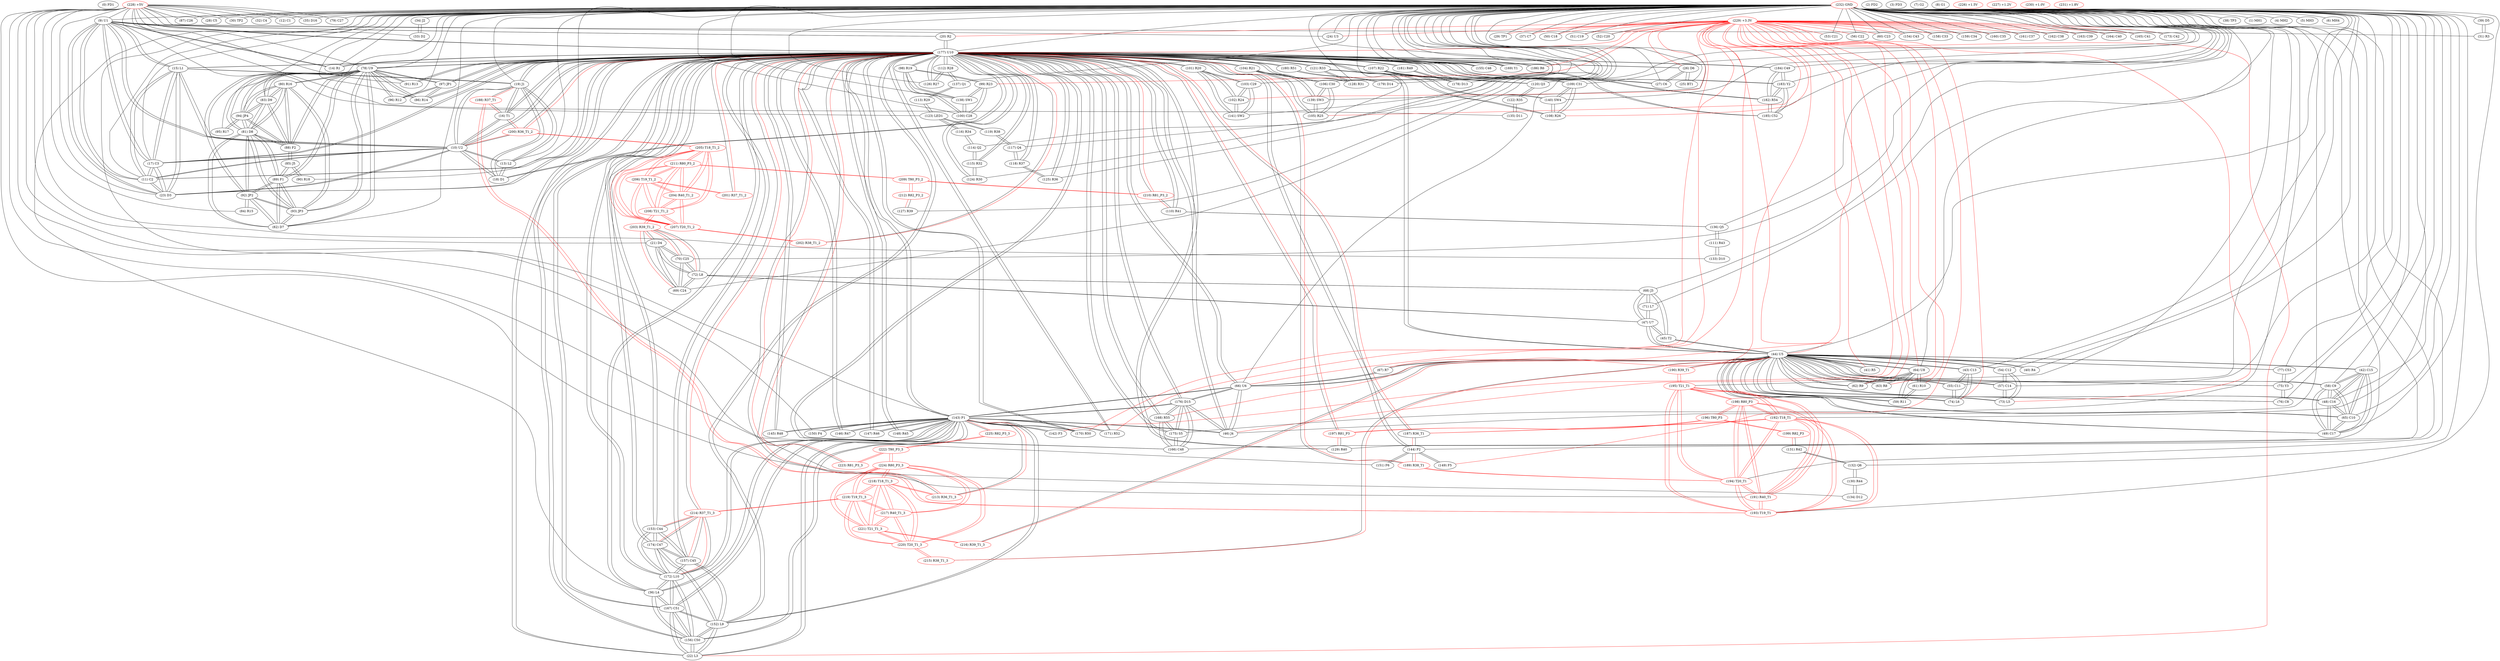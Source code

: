 graph {
	0 [label="(0) FD1"]
	1 [label="(1) MH1"]
	2 [label="(2) FD2"]
	3 [label="(3) FD3"]
	4 [label="(4) MH2"]
	5 [label="(5) MH3"]
	6 [label="(6) MH4"]
	7 [label="(7) G2"]
	8 [label="(8) G1"]
	9 [label="(9) U1"]
	20 [label="(20) R2"]
	177 [label="(177) U10"]
	14 [label="(14) R1"]
	15 [label="(15) L1"]
	23 [label="(23) D3"]
	10 [label="(10) U2"]
	11 [label="(11) C2"]
	17 [label="(17) C3"]
	10 [label="(10) U2"]
	177 [label="(177) U10"]
	16 [label="(16) T1"]
	200 [label="(200) R36_T1_2"]
	15 [label="(15) L1"]
	9 [label="(9) U1"]
	23 [label="(23) D3"]
	11 [label="(11) C2"]
	17 [label="(17) C3"]
	18 [label="(18) D1"]
	19 [label="(19) J1"]
	13 [label="(13) L2"]
	11 [label="(11) C2"]
	15 [label="(15) L1"]
	9 [label="(9) U1"]
	23 [label="(23) D3"]
	177 [label="(177) U10"]
	10 [label="(10) U2"]
	17 [label="(17) C3"]
	12 [label="(12) C1"]
	13 [label="(13) L2"]
	18 [label="(18) D1"]
	19 [label="(19) J1"]
	10 [label="(10) U2"]
	14 [label="(14) R1"]
	9 [label="(9) U1"]
	177 [label="(177) U10"]
	15 [label="(15) L1"]
	9 [label="(9) U1"]
	23 [label="(23) D3"]
	177 [label="(177) U10"]
	10 [label="(10) U2"]
	11 [label="(11) C2"]
	17 [label="(17) C3"]
	19 [label="(19) J1"]
	16 [label="(16) T1"]
	177 [label="(177) U10"]
	10 [label="(10) U2"]
	200 [label="(200) R36_T1_2"]
	19 [label="(19) J1"]
	188 [label="(188) R37_T1"]
	17 [label="(17) C3"]
	15 [label="(15) L1"]
	9 [label="(9) U1"]
	23 [label="(23) D3"]
	177 [label="(177) U10"]
	10 [label="(10) U2"]
	11 [label="(11) C2"]
	18 [label="(18) D1"]
	19 [label="(19) J1"]
	177 [label="(177) U10"]
	10 [label="(10) U2"]
	13 [label="(13) L2"]
	19 [label="(19) J1"]
	18 [label="(18) D1"]
	177 [label="(177) U10"]
	16 [label="(16) T1"]
	188 [label="(188) R37_T1"]
	10 [label="(10) U2"]
	13 [label="(13) L2"]
	15 [label="(15) L1"]
	20 [label="(20) R2"]
	9 [label="(9) U1"]
	177 [label="(177) U10"]
	21 [label="(21) D4"]
	70 [label="(70) C25"]
	69 [label="(69) C24"]
	72 [label="(72) L8"]
	203 [label="(203) R39_T1_2"]
	22 [label="(22) L3"]
	156 [label="(156) C50"]
	152 [label="(152) L9"]
	177 [label="(177) U10"]
	167 [label="(167) C51"]
	143 [label="(143) P1"]
	23 [label="(23) D3"]
	15 [label="(15) L1"]
	9 [label="(9) U1"]
	177 [label="(177) U10"]
	10 [label="(10) U2"]
	11 [label="(11) C2"]
	17 [label="(17) C3"]
	24 [label="(24) U3"]
	25 [label="(25) BT1"]
	26 [label="(26) D6"]
	26 [label="(26) D6"]
	27 [label="(27) C6"]
	177 [label="(177) U10"]
	25 [label="(25) BT1"]
	27 [label="(27) C6"]
	26 [label="(26) D6"]
	177 [label="(177) U10"]
	28 [label="(28) C5"]
	29 [label="(29) TP1"]
	30 [label="(30) TP2"]
	31 [label="(31) R3"]
	39 [label="(39) D5"]
	32 [label="(32) C4"]
	33 [label="(33) D2"]
	34 [label="(34) J2"]
	34 [label="(34) J2"]
	33 [label="(33) D2"]
	35 [label="(35) D16"]
	36 [label="(36) L4"]
	172 [label="(172) L10"]
	177 [label="(177) U10"]
	143 [label="(143) P1"]
	156 [label="(156) C50"]
	167 [label="(167) C51"]
	37 [label="(37) C7"]
	38 [label="(38) TP3"]
	39 [label="(39) D5"]
	31 [label="(31) R3"]
	40 [label="(40) R4"]
	44 [label="(44) U5"]
	41 [label="(41) R5"]
	44 [label="(44) U5"]
	42 [label="(42) C15"]
	49 [label="(49) C17"]
	44 [label="(44) U5"]
	65 [label="(65) C10"]
	48 [label="(48) C16"]
	58 [label="(58) C9"]
	43 [label="(43) C13"]
	44 [label="(44) U5"]
	74 [label="(74) L6"]
	55 [label="(55) C11"]
	44 [label="(44) U5"]
	177 [label="(177) U10"]
	64 [label="(64) U8"]
	62 [label="(62) R9"]
	63 [label="(63) R8"]
	67 [label="(67) R7"]
	66 [label="(66) U6"]
	49 [label="(49) C17"]
	42 [label="(42) C15"]
	65 [label="(65) C10"]
	48 [label="(48) C16"]
	58 [label="(58) C9"]
	75 [label="(75) Y3"]
	76 [label="(76) C8"]
	59 [label="(59) R11"]
	54 [label="(54) C12"]
	73 [label="(73) L5"]
	57 [label="(57) C14"]
	74 [label="(74) L6"]
	55 [label="(55) C11"]
	43 [label="(43) C13"]
	41 [label="(41) R5"]
	40 [label="(40) R4"]
	190 [label="(190) R39_T1"]
	215 [label="(215) R38_T1_3"]
	216 [label="(216) R39_T1_3"]
	77 [label="(77) C53"]
	45 [label="(45) T2"]
	47 [label="(47) U7"]
	45 [label="(45) T2"]
	68 [label="(68) J3"]
	44 [label="(44) U5"]
	47 [label="(47) U7"]
	46 [label="(46) J4"]
	66 [label="(66) U6"]
	177 [label="(177) U10"]
	176 [label="(176) D15"]
	143 [label="(143) P1"]
	47 [label="(47) U7"]
	68 [label="(68) J3"]
	72 [label="(72) L8"]
	71 [label="(71) L7"]
	44 [label="(44) U5"]
	45 [label="(45) T2"]
	48 [label="(48) C16"]
	49 [label="(49) C17"]
	42 [label="(42) C15"]
	44 [label="(44) U5"]
	65 [label="(65) C10"]
	58 [label="(58) C9"]
	49 [label="(49) C17"]
	42 [label="(42) C15"]
	44 [label="(44) U5"]
	65 [label="(65) C10"]
	48 [label="(48) C16"]
	58 [label="(58) C9"]
	50 [label="(50) C18"]
	51 [label="(51) C19"]
	52 [label="(52) C20"]
	53 [label="(53) C21"]
	54 [label="(54) C12"]
	73 [label="(73) L5"]
	44 [label="(44) U5"]
	57 [label="(57) C14"]
	55 [label="(55) C11"]
	44 [label="(44) U5"]
	74 [label="(74) L6"]
	43 [label="(43) C13"]
	56 [label="(56) C22"]
	57 [label="(57) C14"]
	54 [label="(54) C12"]
	73 [label="(73) L5"]
	44 [label="(44) U5"]
	58 [label="(58) C9"]
	49 [label="(49) C17"]
	42 [label="(42) C15"]
	44 [label="(44) U5"]
	65 [label="(65) C10"]
	48 [label="(48) C16"]
	59 [label="(59) R11"]
	64 [label="(64) U8"]
	61 [label="(61) R10"]
	44 [label="(44) U5"]
	60 [label="(60) C23"]
	61 [label="(61) R10"]
	64 [label="(64) U8"]
	59 [label="(59) R11"]
	62 [label="(62) R9"]
	64 [label="(64) U8"]
	44 [label="(44) U5"]
	63 [label="(63) R8"]
	44 [label="(44) U5"]
	64 [label="(64) U8"]
	64 [label="(64) U8"]
	61 [label="(61) R10"]
	59 [label="(59) R11"]
	44 [label="(44) U5"]
	62 [label="(62) R9"]
	63 [label="(63) R8"]
	65 [label="(65) C10"]
	49 [label="(49) C17"]
	42 [label="(42) C15"]
	44 [label="(44) U5"]
	48 [label="(48) C16"]
	58 [label="(58) C9"]
	66 [label="(66) U6"]
	46 [label="(46) J4"]
	177 [label="(177) U10"]
	176 [label="(176) D15"]
	143 [label="(143) P1"]
	44 [label="(44) U5"]
	67 [label="(67) R7"]
	67 [label="(67) R7"]
	44 [label="(44) U5"]
	66 [label="(66) U6"]
	68 [label="(68) J3"]
	47 [label="(47) U7"]
	72 [label="(72) L8"]
	71 [label="(71) L7"]
	45 [label="(45) T2"]
	69 [label="(69) C24"]
	70 [label="(70) C25"]
	72 [label="(72) L8"]
	21 [label="(21) D4"]
	203 [label="(203) R39_T1_2"]
	70 [label="(70) C25"]
	69 [label="(69) C24"]
	72 [label="(72) L8"]
	21 [label="(21) D4"]
	203 [label="(203) R39_T1_2"]
	71 [label="(71) L7"]
	47 [label="(47) U7"]
	68 [label="(68) J3"]
	72 [label="(72) L8"]
	70 [label="(70) C25"]
	69 [label="(69) C24"]
	21 [label="(21) D4"]
	203 [label="(203) R39_T1_2"]
	68 [label="(68) J3"]
	47 [label="(47) U7"]
	73 [label="(73) L5"]
	54 [label="(54) C12"]
	44 [label="(44) U5"]
	57 [label="(57) C14"]
	74 [label="(74) L6"]
	44 [label="(44) U5"]
	55 [label="(55) C11"]
	43 [label="(43) C13"]
	75 [label="(75) Y3"]
	44 [label="(44) U5"]
	76 [label="(76) C8"]
	77 [label="(77) C53"]
	76 [label="(76) C8"]
	44 [label="(44) U5"]
	75 [label="(75) Y3"]
	77 [label="(77) C53"]
	44 [label="(44) U5"]
	75 [label="(75) Y3"]
	78 [label="(78) U9"]
	177 [label="(177) U10"]
	97 [label="(97) JP1"]
	86 [label="(86) R14"]
	91 [label="(91) R13"]
	96 [label="(96) R12"]
	89 [label="(89) F1"]
	82 [label="(82) D7"]
	93 [label="(93) JP3"]
	92 [label="(92) JP2"]
	81 [label="(81) D8"]
	88 [label="(88) F2"]
	94 [label="(94) JP4"]
	83 [label="(83) D9"]
	80 [label="(80) R16"]
	79 [label="(79) C27"]
	80 [label="(80) R16"]
	93 [label="(93) JP3"]
	88 [label="(88) F2"]
	94 [label="(94) JP4"]
	83 [label="(83) D9"]
	78 [label="(78) U9"]
	81 [label="(81) D8"]
	81 [label="(81) D8"]
	78 [label="(78) U9"]
	89 [label="(89) F1"]
	82 [label="(82) D7"]
	93 [label="(93) JP3"]
	92 [label="(92) JP2"]
	88 [label="(88) F2"]
	94 [label="(94) JP4"]
	83 [label="(83) D9"]
	80 [label="(80) R16"]
	82 [label="(82) D7"]
	78 [label="(78) U9"]
	89 [label="(89) F1"]
	93 [label="(93) JP3"]
	92 [label="(92) JP2"]
	81 [label="(81) D8"]
	83 [label="(83) D9"]
	88 [label="(88) F2"]
	94 [label="(94) JP4"]
	78 [label="(78) U9"]
	81 [label="(81) D8"]
	80 [label="(80) R16"]
	84 [label="(84) R15"]
	92 [label="(92) JP2"]
	85 [label="(85) J5"]
	89 [label="(89) F1"]
	88 [label="(88) F2"]
	90 [label="(90) R18"]
	86 [label="(86) R14"]
	97 [label="(97) JP1"]
	177 [label="(177) U10"]
	78 [label="(78) U9"]
	87 [label="(87) C26"]
	88 [label="(88) F2"]
	85 [label="(85) J5"]
	94 [label="(94) JP4"]
	83 [label="(83) D9"]
	78 [label="(78) U9"]
	81 [label="(81) D8"]
	80 [label="(80) R16"]
	89 [label="(89) F1"]
	85 [label="(85) J5"]
	78 [label="(78) U9"]
	82 [label="(82) D7"]
	93 [label="(93) JP3"]
	92 [label="(92) JP2"]
	81 [label="(81) D8"]
	90 [label="(90) R18"]
	85 [label="(85) J5"]
	91 [label="(91) R13"]
	78 [label="(78) U9"]
	177 [label="(177) U10"]
	92 [label="(92) JP2"]
	84 [label="(84) R15"]
	78 [label="(78) U9"]
	89 [label="(89) F1"]
	82 [label="(82) D7"]
	93 [label="(93) JP3"]
	81 [label="(81) D8"]
	93 [label="(93) JP3"]
	80 [label="(80) R16"]
	78 [label="(78) U9"]
	89 [label="(89) F1"]
	82 [label="(82) D7"]
	92 [label="(92) JP2"]
	81 [label="(81) D8"]
	94 [label="(94) JP4"]
	95 [label="(95) R17"]
	88 [label="(88) F2"]
	83 [label="(83) D9"]
	78 [label="(78) U9"]
	81 [label="(81) D8"]
	80 [label="(80) R16"]
	95 [label="(95) R17"]
	94 [label="(94) JP4"]
	96 [label="(96) R12"]
	78 [label="(78) U9"]
	97 [label="(97) JP1"]
	97 [label="(97) JP1"]
	86 [label="(86) R14"]
	177 [label="(177) U10"]
	78 [label="(78) U9"]
	96 [label="(96) R12"]
	98 [label="(98) R19"]
	177 [label="(177) U10"]
	100 [label="(100) C28"]
	138 [label="(138) SW1"]
	99 [label="(99) R23"]
	99 [label="(99) R23"]
	100 [label="(100) C28"]
	138 [label="(138) SW1"]
	98 [label="(98) R19"]
	100 [label="(100) C28"]
	138 [label="(138) SW1"]
	98 [label="(98) R19"]
	99 [label="(99) R23"]
	101 [label="(101) R20"]
	177 [label="(177) U10"]
	141 [label="(141) SW2"]
	102 [label="(102) R24"]
	103 [label="(103) C29"]
	102 [label="(102) R24"]
	101 [label="(101) R20"]
	141 [label="(141) SW2"]
	103 [label="(103) C29"]
	103 [label="(103) C29"]
	101 [label="(101) R20"]
	141 [label="(141) SW2"]
	102 [label="(102) R24"]
	104 [label="(104) R21"]
	177 [label="(177) U10"]
	105 [label="(105) R25"]
	139 [label="(139) SW3"]
	106 [label="(106) C30"]
	105 [label="(105) R25"]
	139 [label="(139) SW3"]
	106 [label="(106) C30"]
	104 [label="(104) R21"]
	106 [label="(106) C30"]
	105 [label="(105) R25"]
	139 [label="(139) SW3"]
	104 [label="(104) R21"]
	107 [label="(107) R22"]
	177 [label="(177) U10"]
	108 [label="(108) R26"]
	140 [label="(140) SW4"]
	109 [label="(109) C31"]
	108 [label="(108) R26"]
	107 [label="(107) R22"]
	140 [label="(140) SW4"]
	109 [label="(109) C31"]
	109 [label="(109) C31"]
	108 [label="(108) R26"]
	107 [label="(107) R22"]
	140 [label="(140) SW4"]
	110 [label="(110) R41"]
	177 [label="(177) U10"]
	210 [label="(210) R81_P3_2"]
	136 [label="(136) Q5"]
	111 [label="(111) R43"]
	133 [label="(133) D10"]
	136 [label="(136) Q5"]
	112 [label="(112) R28"]
	126 [label="(126) R27"]
	177 [label="(177) U10"]
	137 [label="(137) Q1"]
	113 [label="(113) R29"]
	123 [label="(123) LED1"]
	137 [label="(137) Q1"]
	114 [label="(114) Q2"]
	116 [label="(116) R34"]
	115 [label="(115) R32"]
	115 [label="(115) R32"]
	177 [label="(177) U10"]
	124 [label="(124) R30"]
	114 [label="(114) Q2"]
	116 [label="(116) R34"]
	123 [label="(123) LED1"]
	114 [label="(114) Q2"]
	117 [label="(117) Q4"]
	118 [label="(118) R37"]
	119 [label="(119) R38"]
	118 [label="(118) R37"]
	125 [label="(125) R36"]
	177 [label="(177) U10"]
	117 [label="(117) Q4"]
	119 [label="(119) R38"]
	123 [label="(123) LED1"]
	117 [label="(117) Q4"]
	120 [label="(120) Q3"]
	121 [label="(121) R33"]
	122 [label="(122) R35"]
	121 [label="(121) R33"]
	128 [label="(128) R31"]
	177 [label="(177) U10"]
	120 [label="(120) Q3"]
	122 [label="(122) R35"]
	135 [label="(135) D11"]
	120 [label="(120) Q3"]
	123 [label="(123) LED1"]
	116 [label="(116) R34"]
	119 [label="(119) R38"]
	113 [label="(113) R29"]
	124 [label="(124) R30"]
	115 [label="(115) R32"]
	177 [label="(177) U10"]
	125 [label="(125) R36"]
	177 [label="(177) U10"]
	118 [label="(118) R37"]
	126 [label="(126) R27"]
	177 [label="(177) U10"]
	112 [label="(112) R28"]
	127 [label="(127) R39"]
	212 [label="(212) R82_P3_2"]
	128 [label="(128) R31"]
	177 [label="(177) U10"]
	121 [label="(121) R33"]
	129 [label="(129) R40"]
	177 [label="(177) U10"]
	197 [label="(197) R81_P3"]
	130 [label="(130) R44"]
	134 [label="(134) D12"]
	132 [label="(132) Q6"]
	131 [label="(131) R42"]
	132 [label="(132) Q6"]
	199 [label="(199) R82_P3"]
	132 [label="(132) Q6"]
	131 [label="(131) R42"]
	130 [label="(130) R44"]
	133 [label="(133) D10"]
	111 [label="(111) R43"]
	134 [label="(134) D12"]
	130 [label="(130) R44"]
	135 [label="(135) D11"]
	122 [label="(122) R35"]
	136 [label="(136) Q5"]
	110 [label="(110) R41"]
	111 [label="(111) R43"]
	137 [label="(137) Q1"]
	112 [label="(112) R28"]
	113 [label="(113) R29"]
	138 [label="(138) SW1"]
	100 [label="(100) C28"]
	98 [label="(98) R19"]
	99 [label="(99) R23"]
	139 [label="(139) SW3"]
	105 [label="(105) R25"]
	106 [label="(106) C30"]
	104 [label="(104) R21"]
	140 [label="(140) SW4"]
	108 [label="(108) R26"]
	107 [label="(107) R22"]
	109 [label="(109) C31"]
	141 [label="(141) SW2"]
	101 [label="(101) R20"]
	102 [label="(102) R24"]
	103 [label="(103) C29"]
	142 [label="(142) F3"]
	143 [label="(143) P1"]
	143 [label="(143) P1"]
	177 [label="(177) U10"]
	213 [label="(213) R36_T1_3"]
	170 [label="(170) R50"]
	171 [label="(171) R52"]
	176 [label="(176) D15"]
	46 [label="(46) J4"]
	66 [label="(66) U6"]
	36 [label="(36) L4"]
	172 [label="(172) L10"]
	156 [label="(156) C50"]
	167 [label="(167) C51"]
	152 [label="(152) L9"]
	22 [label="(22) L3"]
	145 [label="(145) R48"]
	146 [label="(146) R47"]
	147 [label="(147) R46"]
	148 [label="(148) R45"]
	150 [label="(150) F4"]
	142 [label="(142) F3"]
	225 [label="(225) R82_P3_3"]
	144 [label="(144) P2"]
	177 [label="(177) U10"]
	187 [label="(187) R36_T1"]
	189 [label="(189) R38_T1"]
	149 [label="(149) F5"]
	151 [label="(151) F6"]
	145 [label="(145) R48"]
	177 [label="(177) U10"]
	143 [label="(143) P1"]
	146 [label="(146) R47"]
	177 [label="(177) U10"]
	143 [label="(143) P1"]
	147 [label="(147) R46"]
	177 [label="(177) U10"]
	143 [label="(143) P1"]
	148 [label="(148) R45"]
	177 [label="(177) U10"]
	143 [label="(143) P1"]
	149 [label="(149) F5"]
	144 [label="(144) P2"]
	150 [label="(150) F4"]
	143 [label="(143) P1"]
	151 [label="(151) F6"]
	144 [label="(144) P2"]
	152 [label="(152) L9"]
	157 [label="(157) C45"]
	177 [label="(177) U10"]
	174 [label="(174) C47"]
	156 [label="(156) C50"]
	167 [label="(167) C51"]
	22 [label="(22) L3"]
	143 [label="(143) P1"]
	153 [label="(153) C44"]
	177 [label="(177) U10"]
	172 [label="(172) L10"]
	157 [label="(157) C45"]
	174 [label="(174) C47"]
	214 [label="(214) R37_T1_3"]
	154 [label="(154) C43"]
	155 [label="(155) C46"]
	177 [label="(177) U10"]
	156 [label="(156) C50"]
	36 [label="(36) L4"]
	172 [label="(172) L10"]
	177 [label="(177) U10"]
	143 [label="(143) P1"]
	167 [label="(167) C51"]
	152 [label="(152) L9"]
	22 [label="(22) L3"]
	157 [label="(157) C45"]
	152 [label="(152) L9"]
	177 [label="(177) U10"]
	174 [label="(174) C47"]
	172 [label="(172) L10"]
	153 [label="(153) C44"]
	214 [label="(214) R37_T1_3"]
	158 [label="(158) C33"]
	159 [label="(159) C34"]
	160 [label="(160) C35"]
	161 [label="(161) C37"]
	162 [label="(162) C38"]
	163 [label="(163) C39"]
	164 [label="(164) C40"]
	165 [label="(165) C41"]
	166 [label="(166) C48"]
	177 [label="(177) U10"]
	176 [label="(176) D15"]
	175 [label="(175) S5"]
	168 [label="(168) R55"]
	167 [label="(167) C51"]
	36 [label="(36) L4"]
	172 [label="(172) L10"]
	177 [label="(177) U10"]
	143 [label="(143) P1"]
	156 [label="(156) C50"]
	152 [label="(152) L9"]
	22 [label="(22) L3"]
	168 [label="(168) R55"]
	177 [label="(177) U10"]
	166 [label="(166) C48"]
	176 [label="(176) D15"]
	175 [label="(175) S5"]
	169 [label="(169) Y1"]
	177 [label="(177) U10"]
	170 [label="(170) R50"]
	177 [label="(177) U10"]
	143 [label="(143) P1"]
	171 [label="(171) R52"]
	177 [label="(177) U10"]
	143 [label="(143) P1"]
	172 [label="(172) L10"]
	177 [label="(177) U10"]
	157 [label="(157) C45"]
	153 [label="(153) C44"]
	174 [label="(174) C47"]
	214 [label="(214) R37_T1_3"]
	36 [label="(36) L4"]
	143 [label="(143) P1"]
	156 [label="(156) C50"]
	167 [label="(167) C51"]
	173 [label="(173) C42"]
	174 [label="(174) C47"]
	157 [label="(157) C45"]
	152 [label="(152) L9"]
	177 [label="(177) U10"]
	172 [label="(172) L10"]
	153 [label="(153) C44"]
	214 [label="(214) R37_T1_3"]
	175 [label="(175) S5"]
	177 [label="(177) U10"]
	166 [label="(166) C48"]
	176 [label="(176) D15"]
	168 [label="(168) R55"]
	176 [label="(176) D15"]
	46 [label="(46) J4"]
	143 [label="(143) P1"]
	66 [label="(66) U6"]
	177 [label="(177) U10"]
	166 [label="(166) C48"]
	175 [label="(175) S5"]
	168 [label="(168) R55"]
	177 [label="(177) U10"]
	144 [label="(144) P2"]
	143 [label="(143) P1"]
	213 [label="(213) R36_T1_3"]
	187 [label="(187) R36_T1"]
	223 [label="(223) R81_P3_3"]
	44 [label="(44) U5"]
	170 [label="(170) R50"]
	171 [label="(171) R52"]
	189 [label="(189) R38_T1"]
	148 [label="(148) R45"]
	147 [label="(147) R46"]
	146 [label="(146) R47"]
	145 [label="(145) R48"]
	10 [label="(10) U2"]
	16 [label="(16) T1"]
	200 [label="(200) R36_T1_2"]
	66 [label="(66) U6"]
	46 [label="(46) J4"]
	129 [label="(129) R40"]
	197 [label="(197) R81_P3"]
	110 [label="(110) R41"]
	210 [label="(210) R81_P3_2"]
	125 [label="(125) R36"]
	118 [label="(118) R37"]
	115 [label="(115) R32"]
	124 [label="(124) R30"]
	126 [label="(126) R27"]
	112 [label="(112) R28"]
	107 [label="(107) R22"]
	104 [label="(104) R21"]
	128 [label="(128) R31"]
	121 [label="(121) R33"]
	101 [label="(101) R20"]
	98 [label="(98) R19"]
	20 [label="(20) R2"]
	9 [label="(9) U1"]
	14 [label="(14) R1"]
	18 [label="(18) D1"]
	19 [label="(19) J1"]
	78 [label="(78) U9"]
	97 [label="(97) JP1"]
	86 [label="(86) R14"]
	91 [label="(91) R13"]
	15 [label="(15) L1"]
	23 [label="(23) D3"]
	11 [label="(11) C2"]
	17 [label="(17) C3"]
	27 [label="(27) C6"]
	26 [label="(26) D6"]
	180 [label="(180) R51"]
	181 [label="(181) R49"]
	202 [label="(202) R38_T1_2"]
	166 [label="(166) C48"]
	176 [label="(176) D15"]
	175 [label="(175) S5"]
	168 [label="(168) R55"]
	186 [label="(186) R6"]
	155 [label="(155) C46"]
	201 [label="(201) R37_T1_2"]
	153 [label="(153) C44"]
	157 [label="(157) C45"]
	152 [label="(152) L9"]
	174 [label="(174) C47"]
	172 [label="(172) L10"]
	214 [label="(214) R37_T1_3"]
	185 [label="(185) C52"]
	182 [label="(182) R54"]
	183 [label="(183) Y2"]
	184 [label="(184) C49"]
	169 [label="(169) Y1"]
	36 [label="(36) L4"]
	156 [label="(156) C50"]
	167 [label="(167) C51"]
	22 [label="(22) L3"]
	178 [label="(178) D13"]
	181 [label="(181) R49"]
	179 [label="(179) D14"]
	180 [label="(180) R51"]
	180 [label="(180) R51"]
	177 [label="(177) U10"]
	179 [label="(179) D14"]
	181 [label="(181) R49"]
	177 [label="(177) U10"]
	178 [label="(178) D13"]
	182 [label="(182) R54"]
	185 [label="(185) C52"]
	177 [label="(177) U10"]
	183 [label="(183) Y2"]
	184 [label="(184) C49"]
	183 [label="(183) Y2"]
	185 [label="(185) C52"]
	177 [label="(177) U10"]
	182 [label="(182) R54"]
	184 [label="(184) C49"]
	184 [label="(184) C49"]
	183 [label="(183) Y2"]
	177 [label="(177) U10"]
	182 [label="(182) R54"]
	185 [label="(185) C52"]
	177 [label="(177) U10"]
	182 [label="(182) R54"]
	183 [label="(183) Y2"]
	186 [label="(186) R6"]
	177 [label="(177) U10"]
	187 [label="(187) R36_T1"]
	144 [label="(144) P2"]
	177 [label="(177) U10"]
	192 [label="(192) T18_T1"]
	188 [label="(188) R37_T1" color=red]
	19 [label="(19) J1"]
	16 [label="(16) T1"]
	193 [label="(193) T19_T1"]
	189 [label="(189) R38_T1" color=red]
	177 [label="(177) U10"]
	144 [label="(144) P2"]
	194 [label="(194) T20_T1"]
	190 [label="(190) R39_T1" color=red]
	44 [label="(44) U5"]
	195 [label="(195) T21_T1"]
	191 [label="(191) R40_T1" color=red]
	198 [label="(198) R80_P3"]
	192 [label="(192) T18_T1"]
	195 [label="(195) T21_T1"]
	194 [label="(194) T20_T1"]
	193 [label="(193) T19_T1"]
	192 [label="(192) T18_T1" color=red]
	187 [label="(187) R36_T1"]
	198 [label="(198) R80_P3"]
	195 [label="(195) T21_T1"]
	194 [label="(194) T20_T1"]
	193 [label="(193) T19_T1"]
	191 [label="(191) R40_T1"]
	193 [label="(193) T19_T1" color=red]
	188 [label="(188) R37_T1"]
	198 [label="(198) R80_P3"]
	192 [label="(192) T18_T1"]
	195 [label="(195) T21_T1"]
	194 [label="(194) T20_T1"]
	191 [label="(191) R40_T1"]
	194 [label="(194) T20_T1" color=red]
	189 [label="(189) R38_T1"]
	198 [label="(198) R80_P3"]
	192 [label="(192) T18_T1"]
	195 [label="(195) T21_T1"]
	193 [label="(193) T19_T1"]
	191 [label="(191) R40_T1"]
	195 [label="(195) T21_T1" color=red]
	190 [label="(190) R39_T1"]
	198 [label="(198) R80_P3"]
	192 [label="(192) T18_T1"]
	194 [label="(194) T20_T1"]
	193 [label="(193) T19_T1"]
	191 [label="(191) R40_T1"]
	196 [label="(196) T80_P3" color=red]
	197 [label="(197) R81_P3"]
	199 [label="(199) R82_P3"]
	198 [label="(198) R80_P3"]
	197 [label="(197) R81_P3" color=red]
	129 [label="(129) R40"]
	177 [label="(177) U10"]
	196 [label="(196) T80_P3"]
	198 [label="(198) R80_P3" color=red]
	192 [label="(192) T18_T1"]
	195 [label="(195) T21_T1"]
	194 [label="(194) T20_T1"]
	193 [label="(193) T19_T1"]
	191 [label="(191) R40_T1"]
	196 [label="(196) T80_P3"]
	199 [label="(199) R82_P3" color=red]
	131 [label="(131) R42"]
	196 [label="(196) T80_P3"]
	200 [label="(200) R36_T1_2" color=red]
	177 [label="(177) U10"]
	10 [label="(10) U2"]
	16 [label="(16) T1"]
	205 [label="(205) T18_T1_2"]
	201 [label="(201) R37_T1_2" color=red]
	177 [label="(177) U10"]
	206 [label="(206) T19_T1_2"]
	202 [label="(202) R38_T1_2" color=red]
	177 [label="(177) U10"]
	207 [label="(207) T20_T1_2"]
	203 [label="(203) R39_T1_2" color=red]
	70 [label="(70) C25"]
	69 [label="(69) C24"]
	72 [label="(72) L8"]
	21 [label="(21) D4"]
	208 [label="(208) T21_T1_2"]
	204 [label="(204) R40_T1_2" color=red]
	211 [label="(211) R80_P3_2"]
	205 [label="(205) T18_T1_2"]
	208 [label="(208) T21_T1_2"]
	207 [label="(207) T20_T1_2"]
	206 [label="(206) T19_T1_2"]
	205 [label="(205) T18_T1_2" color=red]
	207 [label="(207) T20_T1_2"]
	206 [label="(206) T19_T1_2"]
	208 [label="(208) T21_T1_2"]
	200 [label="(200) R36_T1_2"]
	211 [label="(211) R80_P3_2"]
	204 [label="(204) R40_T1_2"]
	206 [label="(206) T19_T1_2" color=red]
	207 [label="(207) T20_T1_2"]
	205 [label="(205) T18_T1_2"]
	208 [label="(208) T21_T1_2"]
	201 [label="(201) R37_T1_2"]
	211 [label="(211) R80_P3_2"]
	204 [label="(204) R40_T1_2"]
	207 [label="(207) T20_T1_2" color=red]
	206 [label="(206) T19_T1_2"]
	205 [label="(205) T18_T1_2"]
	208 [label="(208) T21_T1_2"]
	202 [label="(202) R38_T1_2"]
	211 [label="(211) R80_P3_2"]
	204 [label="(204) R40_T1_2"]
	208 [label="(208) T21_T1_2" color=red]
	207 [label="(207) T20_T1_2"]
	206 [label="(206) T19_T1_2"]
	205 [label="(205) T18_T1_2"]
	203 [label="(203) R39_T1_2"]
	211 [label="(211) R80_P3_2"]
	204 [label="(204) R40_T1_2"]
	209 [label="(209) T80_P3_2" color=red]
	210 [label="(210) R81_P3_2"]
	212 [label="(212) R82_P3_2"]
	211 [label="(211) R80_P3_2"]
	210 [label="(210) R81_P3_2" color=red]
	177 [label="(177) U10"]
	110 [label="(110) R41"]
	209 [label="(209) T80_P3_2"]
	211 [label="(211) R80_P3_2" color=red]
	205 [label="(205) T18_T1_2"]
	208 [label="(208) T21_T1_2"]
	207 [label="(207) T20_T1_2"]
	206 [label="(206) T19_T1_2"]
	204 [label="(204) R40_T1_2"]
	209 [label="(209) T80_P3_2"]
	212 [label="(212) R82_P3_2" color=red]
	127 [label="(127) R39"]
	209 [label="(209) T80_P3_2"]
	213 [label="(213) R36_T1_3" color=red]
	177 [label="(177) U10"]
	143 [label="(143) P1"]
	218 [label="(218) T18_T1_3"]
	214 [label="(214) R37_T1_3" color=red]
	172 [label="(172) L10"]
	177 [label="(177) U10"]
	157 [label="(157) C45"]
	153 [label="(153) C44"]
	174 [label="(174) C47"]
	219 [label="(219) T19_T1_3"]
	215 [label="(215) R38_T1_3" color=red]
	44 [label="(44) U5"]
	220 [label="(220) T20_T1_3"]
	216 [label="(216) R39_T1_3" color=red]
	44 [label="(44) U5"]
	221 [label="(221) T21_T1_3"]
	217 [label="(217) R40_T1_3" color=red]
	224 [label="(224) R80_P3_3"]
	218 [label="(218) T18_T1_3"]
	221 [label="(221) T21_T1_3"]
	220 [label="(220) T20_T1_3"]
	219 [label="(219) T19_T1_3"]
	218 [label="(218) T18_T1_3" color=red]
	220 [label="(220) T20_T1_3"]
	219 [label="(219) T19_T1_3"]
	221 [label="(221) T21_T1_3"]
	213 [label="(213) R36_T1_3"]
	224 [label="(224) R80_P3_3"]
	217 [label="(217) R40_T1_3"]
	219 [label="(219) T19_T1_3" color=red]
	220 [label="(220) T20_T1_3"]
	218 [label="(218) T18_T1_3"]
	221 [label="(221) T21_T1_3"]
	214 [label="(214) R37_T1_3"]
	224 [label="(224) R80_P3_3"]
	217 [label="(217) R40_T1_3"]
	220 [label="(220) T20_T1_3" color=red]
	219 [label="(219) T19_T1_3"]
	218 [label="(218) T18_T1_3"]
	221 [label="(221) T21_T1_3"]
	215 [label="(215) R38_T1_3"]
	224 [label="(224) R80_P3_3"]
	217 [label="(217) R40_T1_3"]
	221 [label="(221) T21_T1_3" color=red]
	220 [label="(220) T20_T1_3"]
	219 [label="(219) T19_T1_3"]
	218 [label="(218) T18_T1_3"]
	216 [label="(216) R39_T1_3"]
	224 [label="(224) R80_P3_3"]
	217 [label="(217) R40_T1_3"]
	222 [label="(222) T80_P3_3" color=red]
	223 [label="(223) R81_P3_3"]
	225 [label="(225) R82_P3_3"]
	224 [label="(224) R80_P3_3"]
	223 [label="(223) R81_P3_3" color=red]
	177 [label="(177) U10"]
	222 [label="(222) T80_P3_3"]
	224 [label="(224) R80_P3_3" color=red]
	218 [label="(218) T18_T1_3"]
	221 [label="(221) T21_T1_3"]
	220 [label="(220) T20_T1_3"]
	219 [label="(219) T19_T1_3"]
	217 [label="(217) R40_T1_3"]
	222 [label="(222) T80_P3_3"]
	225 [label="(225) R82_P3_3" color=red]
	143 [label="(143) P1"]
	222 [label="(222) T80_P3_3"]
	226 [label="(226) +1.5V" color=red]
	227 [label="(227) +1.2V" color=red]
	228 [label="(228) +5V" color=red]
	9 [label="(9) U1"]
	133 [label="(133) D10"]
	151 [label="(151) F6"]
	33 [label="(33) D2"]
	32 [label="(32) C4"]
	31 [label="(31) R3"]
	135 [label="(135) D11"]
	123 [label="(123) LED1"]
	134 [label="(134) D12"]
	91 [label="(91) R13"]
	12 [label="(12) C1"]
	78 [label="(78) U9"]
	79 [label="(79) C27"]
	28 [label="(28) C5"]
	84 [label="(84) R15"]
	35 [label="(35) D16"]
	87 [label="(87) C26"]
	150 [label="(150) F4"]
	21 [label="(21) D4"]
	30 [label="(30) TP2"]
	24 [label="(24) U3"]
	23 [label="(23) D3"]
	191 [label="(191) R40_T1"]
	229 [label="(229) +3.3V" color=red]
	149 [label="(149) F5"]
	60 [label="(60) C23"]
	56 [label="(56) C22"]
	154 [label="(154) C43"]
	61 [label="(61) R10"]
	163 [label="(163) C39"]
	177 [label="(177) U10"]
	22 [label="(22) L3"]
	20 [label="(20) R2"]
	37 [label="(37) C7"]
	99 [label="(99) R23"]
	26 [label="(26) D6"]
	24 [label="(24) U3"]
	108 [label="(108) R26"]
	164 [label="(164) C40"]
	29 [label="(29) TP1"]
	168 [label="(168) R55"]
	173 [label="(173) C42"]
	66 [label="(66) U6"]
	53 [label="(53) C21"]
	52 [label="(52) C20"]
	67 [label="(67) R7"]
	51 [label="(51) C19"]
	50 [label="(50) C18"]
	105 [label="(105) R25"]
	165 [label="(165) C41"]
	162 [label="(162) C38"]
	102 [label="(102) R24"]
	64 [label="(64) U8"]
	161 [label="(161) C37"]
	160 [label="(160) C35"]
	159 [label="(159) C34"]
	158 [label="(158) C33"]
	63 [label="(63) R8"]
	62 [label="(62) R9"]
	41 [label="(41) R5"]
	44 [label="(44) U5"]
	46 [label="(46) J4"]
	186 [label="(186) R6"]
	142 [label="(142) F3"]
	73 [label="(73) L5"]
	74 [label="(74) L6"]
	171 [label="(171) R52"]
	170 [label="(170) R50"]
	230 [label="(230) +1.0V" color=red]
	231 [label="(231) +1.8V" color=red]
	232 [label="(232) GND" color=red]
	11 [label="(11) C2"]
	109 [label="(109) C31"]
	166 [label="(166) C48"]
	164 [label="(164) C40"]
	165 [label="(165) C41"]
	162 [label="(162) C38"]
	161 [label="(161) C37"]
	103 [label="(103) C29"]
	64 [label="(64) U8"]
	127 [label="(127) R39"]
	160 [label="(160) C35"]
	114 [label="(114) Q2"]
	106 [label="(106) C30"]
	175 [label="(175) S5"]
	100 [label="(100) C28"]
	163 [label="(163) C39"]
	25 [label="(25) BT1"]
	24 [label="(24) U3"]
	27 [label="(27) C6"]
	177 [label="(177) U10"]
	30 [label="(30) TP2"]
	28 [label="(28) C5"]
	29 [label="(29) TP1"]
	144 [label="(144) P2"]
	140 [label="(140) SW4"]
	141 [label="(141) SW2"]
	132 [label="(132) Q6"]
	9 [label="(9) U1"]
	14 [label="(14) R1"]
	139 [label="(139) SW3"]
	138 [label="(138) SW1"]
	13 [label="(13) L2"]
	12 [label="(12) C1"]
	17 [label="(17) C3"]
	173 [label="(173) C42"]
	136 [label="(136) Q5"]
	137 [label="(137) Q1"]
	19 [label="(19) J1"]
	69 [label="(69) C24"]
	70 [label="(70) C25"]
	44 [label="(44) U5"]
	43 [label="(43) C13"]
	75 [label="(75) Y3"]
	68 [label="(68) J3"]
	169 [label="(169) Y1"]
	76 [label="(76) C8"]
	77 [label="(77) C53"]
	42 [label="(42) C15"]
	46 [label="(46) J4"]
	71 [label="(71) L7"]
	40 [label="(40) R4"]
	66 [label="(66) U6"]
	53 [label="(53) C21"]
	52 [label="(52) C20"]
	128 [label="(128) R31"]
	51 [label="(51) C19"]
	50 [label="(50) C18"]
	49 [label="(49) C17"]
	54 [label="(54) C12"]
	48 [label="(48) C16"]
	117 [label="(117) Q4"]
	124 [label="(124) R30"]
	65 [label="(65) C10"]
	126 [label="(126) R27"]
	158 [label="(158) C33"]
	125 [label="(125) R36"]
	60 [label="(60) C23"]
	155 [label="(155) C46"]
	129 [label="(129) R40"]
	57 [label="(57) C14"]
	120 [label="(120) Q3"]
	58 [label="(58) C9"]
	159 [label="(159) C34"]
	154 [label="(154) C43"]
	56 [label="(56) C22"]
	55 [label="(55) C11"]
	143 [label="(143) P1"]
	178 [label="(178) D13"]
	183 [label="(183) Y2"]
	78 [label="(78) U9"]
	79 [label="(79) C27"]
	82 [label="(82) D7"]
	86 [label="(86) R14"]
	87 [label="(87) C26"]
	90 [label="(90) R18"]
	6 [label="(6) MH4"]
	184 [label="(184) C49"]
	5 [label="(5) MH3"]
	4 [label="(4) MH2"]
	1 [label="(1) MH1"]
	185 [label="(185) C52"]
	179 [label="(179) D14"]
	35 [label="(35) D16"]
	34 [label="(34) J2"]
	96 [label="(96) R12"]
	32 [label="(32) C4"]
	38 [label="(38) TP3"]
	39 [label="(39) D5"]
	37 [label="(37) C7"]
	95 [label="(95) R17"]
	83 [label="(83) D9"]
	36 [label="(36) L4"]
	194 [label="(194) T20_T1"]
	193 [label="(193) T19_T1"]
	192 [label="(192) T18_T1"]
	195 [label="(195) T21_T1"]
	9 -- 20
	9 -- 177
	9 -- 14
	9 -- 15
	9 -- 23
	9 -- 10
	9 -- 11
	9 -- 17
	10 -- 177
	10 -- 16
	10 -- 200
	10 -- 15
	10 -- 9
	10 -- 23
	10 -- 11
	10 -- 17
	10 -- 18
	10 -- 19
	10 -- 13
	11 -- 15
	11 -- 9
	11 -- 23
	11 -- 177
	11 -- 10
	11 -- 17
	13 -- 18
	13 -- 19
	13 -- 10
	14 -- 9
	14 -- 177
	15 -- 9
	15 -- 23
	15 -- 177
	15 -- 10
	15 -- 11
	15 -- 17
	15 -- 19
	16 -- 177
	16 -- 10
	16 -- 200
	16 -- 19
	16 -- 188
	17 -- 15
	17 -- 9
	17 -- 23
	17 -- 177
	17 -- 10
	17 -- 11
	18 -- 19
	18 -- 177
	18 -- 10
	18 -- 13
	19 -- 18
	19 -- 177
	19 -- 16
	19 -- 188
	19 -- 10
	19 -- 13
	19 -- 15
	20 -- 9
	20 -- 177
	21 -- 70
	21 -- 69
	21 -- 72
	21 -- 203
	22 -- 156
	22 -- 152
	22 -- 177
	22 -- 167
	22 -- 143
	23 -- 15
	23 -- 9
	23 -- 177
	23 -- 10
	23 -- 11
	23 -- 17
	25 -- 26
	26 -- 27
	26 -- 177
	26 -- 25
	27 -- 26
	27 -- 177
	31 -- 39
	33 -- 34
	34 -- 33
	36 -- 172
	36 -- 177
	36 -- 143
	36 -- 156
	36 -- 167
	39 -- 31
	40 -- 44
	41 -- 44
	42 -- 49
	42 -- 44
	42 -- 65
	42 -- 48
	42 -- 58
	43 -- 44
	43 -- 74
	43 -- 55
	44 -- 177
	44 -- 64
	44 -- 62
	44 -- 63
	44 -- 67
	44 -- 66
	44 -- 49
	44 -- 42
	44 -- 65
	44 -- 48
	44 -- 58
	44 -- 75
	44 -- 76
	44 -- 59
	44 -- 54
	44 -- 73
	44 -- 57
	44 -- 74
	44 -- 55
	44 -- 43
	44 -- 41
	44 -- 40
	44 -- 190
	44 -- 215
	44 -- 216
	44 -- 77
	44 -- 45
	44 -- 47
	45 -- 68
	45 -- 44
	45 -- 47
	46 -- 66
	46 -- 177
	46 -- 176
	46 -- 143
	47 -- 68
	47 -- 72
	47 -- 71
	47 -- 44
	47 -- 45
	48 -- 49
	48 -- 42
	48 -- 44
	48 -- 65
	48 -- 58
	49 -- 42
	49 -- 44
	49 -- 65
	49 -- 48
	49 -- 58
	54 -- 73
	54 -- 44
	54 -- 57
	55 -- 44
	55 -- 74
	55 -- 43
	57 -- 54
	57 -- 73
	57 -- 44
	58 -- 49
	58 -- 42
	58 -- 44
	58 -- 65
	58 -- 48
	59 -- 64
	59 -- 61
	59 -- 44
	61 -- 64
	61 -- 59
	62 -- 64
	62 -- 44
	63 -- 44
	63 -- 64
	64 -- 61
	64 -- 59
	64 -- 44
	64 -- 62
	64 -- 63
	65 -- 49
	65 -- 42
	65 -- 44
	65 -- 48
	65 -- 58
	66 -- 46
	66 -- 177
	66 -- 176
	66 -- 143
	66 -- 44
	66 -- 67
	67 -- 44
	67 -- 66
	68 -- 47
	68 -- 72
	68 -- 71
	68 -- 45
	69 -- 70
	69 -- 72
	69 -- 21
	69 -- 203
	70 -- 69
	70 -- 72
	70 -- 21
	70 -- 203
	71 -- 47
	71 -- 68
	72 -- 70
	72 -- 69
	72 -- 21
	72 -- 203
	72 -- 68
	72 -- 47
	73 -- 54
	73 -- 44
	73 -- 57
	74 -- 44
	74 -- 55
	74 -- 43
	75 -- 44
	75 -- 76
	75 -- 77
	76 -- 44
	76 -- 75
	77 -- 44
	77 -- 75
	78 -- 177
	78 -- 97
	78 -- 86
	78 -- 91
	78 -- 96
	78 -- 89
	78 -- 82
	78 -- 93
	78 -- 92
	78 -- 81
	78 -- 88
	78 -- 94
	78 -- 83
	78 -- 80
	80 -- 93
	80 -- 88
	80 -- 94
	80 -- 83
	80 -- 78
	80 -- 81
	81 -- 78
	81 -- 89
	81 -- 82
	81 -- 93
	81 -- 92
	81 -- 88
	81 -- 94
	81 -- 83
	81 -- 80
	82 -- 78
	82 -- 89
	82 -- 93
	82 -- 92
	82 -- 81
	83 -- 88
	83 -- 94
	83 -- 78
	83 -- 81
	83 -- 80
	84 -- 92
	85 -- 89
	85 -- 88
	85 -- 90
	86 -- 97
	86 -- 177
	86 -- 78
	88 -- 85
	88 -- 94
	88 -- 83
	88 -- 78
	88 -- 81
	88 -- 80
	89 -- 85
	89 -- 78
	89 -- 82
	89 -- 93
	89 -- 92
	89 -- 81
	90 -- 85
	91 -- 78
	91 -- 177
	92 -- 84
	92 -- 78
	92 -- 89
	92 -- 82
	92 -- 93
	92 -- 81
	93 -- 80
	93 -- 78
	93 -- 89
	93 -- 82
	93 -- 92
	93 -- 81
	94 -- 95
	94 -- 88
	94 -- 83
	94 -- 78
	94 -- 81
	94 -- 80
	95 -- 94
	96 -- 78
	96 -- 97
	97 -- 86
	97 -- 177
	97 -- 78
	97 -- 96
	98 -- 177
	98 -- 100
	98 -- 138
	98 -- 99
	99 -- 100
	99 -- 138
	99 -- 98
	100 -- 138
	100 -- 98
	100 -- 99
	101 -- 177
	101 -- 141
	101 -- 102
	101 -- 103
	102 -- 101
	102 -- 141
	102 -- 103
	103 -- 101
	103 -- 141
	103 -- 102
	104 -- 177
	104 -- 105
	104 -- 139
	104 -- 106
	105 -- 139
	105 -- 106
	105 -- 104
	106 -- 105
	106 -- 139
	106 -- 104
	107 -- 177
	107 -- 108
	107 -- 140
	107 -- 109
	108 -- 107
	108 -- 140
	108 -- 109
	109 -- 108
	109 -- 107
	109 -- 140
	110 -- 177
	110 -- 210
	110 -- 136
	111 -- 133
	111 -- 136
	112 -- 126
	112 -- 177
	112 -- 137
	113 -- 123
	113 -- 137
	114 -- 116
	114 -- 115
	115 -- 177
	115 -- 124
	115 -- 114
	116 -- 123
	116 -- 114
	117 -- 118
	117 -- 119
	118 -- 125
	118 -- 177
	118 -- 117
	119 -- 123
	119 -- 117
	120 -- 121
	120 -- 122
	121 -- 128
	121 -- 177
	121 -- 120
	122 -- 135
	122 -- 120
	123 -- 116
	123 -- 119
	123 -- 113
	124 -- 115
	124 -- 177
	125 -- 177
	125 -- 118
	126 -- 177
	126 -- 112
	127 -- 212
	128 -- 177
	128 -- 121
	129 -- 177
	129 -- 197
	130 -- 134
	130 -- 132
	131 -- 132
	131 -- 199
	132 -- 131
	132 -- 130
	133 -- 111
	134 -- 130
	135 -- 122
	136 -- 110
	136 -- 111
	137 -- 112
	137 -- 113
	138 -- 100
	138 -- 98
	138 -- 99
	139 -- 105
	139 -- 106
	139 -- 104
	140 -- 108
	140 -- 107
	140 -- 109
	141 -- 101
	141 -- 102
	141 -- 103
	142 -- 143
	143 -- 177
	143 -- 213
	143 -- 170
	143 -- 171
	143 -- 176
	143 -- 46
	143 -- 66
	143 -- 36
	143 -- 172
	143 -- 156
	143 -- 167
	143 -- 152
	143 -- 22
	143 -- 145
	143 -- 146
	143 -- 147
	143 -- 148
	143 -- 150
	143 -- 142
	143 -- 225
	144 -- 177
	144 -- 187
	144 -- 189
	144 -- 149
	144 -- 151
	145 -- 177
	145 -- 143
	146 -- 177
	146 -- 143
	147 -- 177
	147 -- 143
	148 -- 177
	148 -- 143
	149 -- 144
	150 -- 143
	151 -- 144
	152 -- 157
	152 -- 177
	152 -- 174
	152 -- 156
	152 -- 167
	152 -- 22
	152 -- 143
	153 -- 177
	153 -- 172
	153 -- 157
	153 -- 174
	153 -- 214
	155 -- 177
	156 -- 36
	156 -- 172
	156 -- 177
	156 -- 143
	156 -- 167
	156 -- 152
	156 -- 22
	157 -- 152
	157 -- 177
	157 -- 174
	157 -- 172
	157 -- 153
	157 -- 214
	166 -- 177
	166 -- 176
	166 -- 175
	166 -- 168
	167 -- 36
	167 -- 172
	167 -- 177
	167 -- 143
	167 -- 156
	167 -- 152
	167 -- 22
	168 -- 177
	168 -- 166
	168 -- 176
	168 -- 175
	169 -- 177
	170 -- 177
	170 -- 143
	171 -- 177
	171 -- 143
	172 -- 177
	172 -- 157
	172 -- 153
	172 -- 174
	172 -- 214
	172 -- 36
	172 -- 143
	172 -- 156
	172 -- 167
	174 -- 157
	174 -- 152
	174 -- 177
	174 -- 172
	174 -- 153
	174 -- 214
	175 -- 177
	175 -- 166
	175 -- 176
	175 -- 168
	176 -- 46
	176 -- 143
	176 -- 66
	176 -- 177
	176 -- 166
	176 -- 175
	176 -- 168
	177 -- 144
	177 -- 143
	177 -- 213
	177 -- 187
	177 -- 223
	177 -- 44
	177 -- 170
	177 -- 171
	177 -- 189
	177 -- 148
	177 -- 147
	177 -- 146
	177 -- 145
	177 -- 10
	177 -- 16
	177 -- 200
	177 -- 66
	177 -- 46
	177 -- 129
	177 -- 197
	177 -- 110
	177 -- 210
	177 -- 125
	177 -- 118
	177 -- 115
	177 -- 124
	177 -- 126
	177 -- 112
	177 -- 107
	177 -- 104
	177 -- 128
	177 -- 121
	177 -- 101
	177 -- 98
	177 -- 20
	177 -- 9
	177 -- 14
	177 -- 18
	177 -- 19
	177 -- 78
	177 -- 97
	177 -- 86
	177 -- 91
	177 -- 15
	177 -- 23
	177 -- 11
	177 -- 17
	177 -- 27
	177 -- 26
	177 -- 180
	177 -- 181
	177 -- 202
	177 -- 166
	177 -- 176
	177 -- 175
	177 -- 168
	177 -- 186
	177 -- 155
	177 -- 201
	177 -- 153
	177 -- 157
	177 -- 152
	177 -- 174
	177 -- 172
	177 -- 214
	177 -- 185
	177 -- 182
	177 -- 183
	177 -- 184
	177 -- 169
	177 -- 36
	177 -- 156
	177 -- 167
	177 -- 22
	178 -- 181
	179 -- 180
	180 -- 177
	180 -- 179
	181 -- 177
	181 -- 178
	182 -- 185
	182 -- 177
	182 -- 183
	182 -- 184
	183 -- 185
	183 -- 177
	183 -- 182
	183 -- 184
	184 -- 183
	184 -- 177
	184 -- 182
	185 -- 177
	185 -- 182
	185 -- 183
	186 -- 177
	187 -- 144 [color=red]
	187 -- 177 [color=red]
	187 -- 192 [color=red]
	188 -- 19 [color=red]
	188 -- 16 [color=red]
	188 -- 193 [color=red]
	189 -- 177 [color=red]
	189 -- 144 [color=red]
	189 -- 194 [color=red]
	190 -- 44 [color=red]
	190 -- 195 [color=red]
	191 -- 198 [color=red]
	191 -- 192 [color=red]
	191 -- 195 [color=red]
	191 -- 194 [color=red]
	191 -- 193 [color=red]
	192 -- 187 [color=red]
	192 -- 198 [color=red]
	192 -- 195 [color=red]
	192 -- 194 [color=red]
	192 -- 193 [color=red]
	192 -- 191 [color=red]
	193 -- 188 [color=red]
	193 -- 198 [color=red]
	193 -- 192 [color=red]
	193 -- 195 [color=red]
	193 -- 194 [color=red]
	193 -- 191 [color=red]
	194 -- 189 [color=red]
	194 -- 198 [color=red]
	194 -- 192 [color=red]
	194 -- 195 [color=red]
	194 -- 193 [color=red]
	194 -- 191 [color=red]
	195 -- 190 [color=red]
	195 -- 198 [color=red]
	195 -- 192 [color=red]
	195 -- 194 [color=red]
	195 -- 193 [color=red]
	195 -- 191 [color=red]
	196 -- 197 [color=red]
	196 -- 199 [color=red]
	196 -- 198 [color=red]
	197 -- 129 [color=red]
	197 -- 177 [color=red]
	197 -- 196 [color=red]
	198 -- 192 [color=red]
	198 -- 195 [color=red]
	198 -- 194 [color=red]
	198 -- 193 [color=red]
	198 -- 191 [color=red]
	198 -- 196 [color=red]
	199 -- 131 [color=red]
	199 -- 196 [color=red]
	200 -- 177 [color=red]
	200 -- 10 [color=red]
	200 -- 16 [color=red]
	200 -- 205 [color=red]
	201 -- 177 [color=red]
	201 -- 206 [color=red]
	202 -- 177 [color=red]
	202 -- 207 [color=red]
	203 -- 70 [color=red]
	203 -- 69 [color=red]
	203 -- 72 [color=red]
	203 -- 21 [color=red]
	203 -- 208 [color=red]
	204 -- 211 [color=red]
	204 -- 205 [color=red]
	204 -- 208 [color=red]
	204 -- 207 [color=red]
	204 -- 206 [color=red]
	205 -- 207 [color=red]
	205 -- 206 [color=red]
	205 -- 208 [color=red]
	205 -- 200 [color=red]
	205 -- 211 [color=red]
	205 -- 204 [color=red]
	206 -- 207 [color=red]
	206 -- 205 [color=red]
	206 -- 208 [color=red]
	206 -- 201 [color=red]
	206 -- 211 [color=red]
	206 -- 204 [color=red]
	207 -- 206 [color=red]
	207 -- 205 [color=red]
	207 -- 208 [color=red]
	207 -- 202 [color=red]
	207 -- 211 [color=red]
	207 -- 204 [color=red]
	208 -- 207 [color=red]
	208 -- 206 [color=red]
	208 -- 205 [color=red]
	208 -- 203 [color=red]
	208 -- 211 [color=red]
	208 -- 204 [color=red]
	209 -- 210 [color=red]
	209 -- 212 [color=red]
	209 -- 211 [color=red]
	210 -- 177 [color=red]
	210 -- 110 [color=red]
	210 -- 209 [color=red]
	211 -- 205 [color=red]
	211 -- 208 [color=red]
	211 -- 207 [color=red]
	211 -- 206 [color=red]
	211 -- 204 [color=red]
	211 -- 209 [color=red]
	212 -- 127 [color=red]
	212 -- 209 [color=red]
	213 -- 177 [color=red]
	213 -- 143 [color=red]
	213 -- 218 [color=red]
	214 -- 172 [color=red]
	214 -- 177 [color=red]
	214 -- 157 [color=red]
	214 -- 153 [color=red]
	214 -- 174 [color=red]
	214 -- 219 [color=red]
	215 -- 44 [color=red]
	215 -- 220 [color=red]
	216 -- 44 [color=red]
	216 -- 221 [color=red]
	217 -- 224 [color=red]
	217 -- 218 [color=red]
	217 -- 221 [color=red]
	217 -- 220 [color=red]
	217 -- 219 [color=red]
	218 -- 220 [color=red]
	218 -- 219 [color=red]
	218 -- 221 [color=red]
	218 -- 213 [color=red]
	218 -- 224 [color=red]
	218 -- 217 [color=red]
	219 -- 220 [color=red]
	219 -- 218 [color=red]
	219 -- 221 [color=red]
	219 -- 214 [color=red]
	219 -- 224 [color=red]
	219 -- 217 [color=red]
	220 -- 219 [color=red]
	220 -- 218 [color=red]
	220 -- 221 [color=red]
	220 -- 215 [color=red]
	220 -- 224 [color=red]
	220 -- 217 [color=red]
	221 -- 220 [color=red]
	221 -- 219 [color=red]
	221 -- 218 [color=red]
	221 -- 216 [color=red]
	221 -- 224 [color=red]
	221 -- 217 [color=red]
	222 -- 223 [color=red]
	222 -- 225 [color=red]
	222 -- 224 [color=red]
	223 -- 177 [color=red]
	223 -- 222 [color=red]
	224 -- 218 [color=red]
	224 -- 221 [color=red]
	224 -- 220 [color=red]
	224 -- 219 [color=red]
	224 -- 217 [color=red]
	224 -- 222 [color=red]
	225 -- 143 [color=red]
	225 -- 222 [color=red]
	228 -- 9
	228 -- 133
	228 -- 151
	228 -- 33
	228 -- 32
	228 -- 31
	228 -- 135
	228 -- 123
	228 -- 134
	228 -- 91
	228 -- 12
	228 -- 78
	228 -- 79
	228 -- 28
	228 -- 84
	228 -- 35
	228 -- 87
	228 -- 150
	228 -- 21
	228 -- 30
	228 -- 24
	228 -- 23
	228 -- 191
	229 -- 149 [color=red]
	229 -- 60 [color=red]
	229 -- 56 [color=red]
	229 -- 154 [color=red]
	229 -- 61 [color=red]
	229 -- 163 [color=red]
	229 -- 177 [color=red]
	229 -- 22 [color=red]
	229 -- 20 [color=red]
	229 -- 37 [color=red]
	229 -- 99 [color=red]
	229 -- 26 [color=red]
	229 -- 24 [color=red]
	229 -- 108 [color=red]
	229 -- 164 [color=red]
	229 -- 29 [color=red]
	229 -- 168 [color=red]
	229 -- 173 [color=red]
	229 -- 66 [color=red]
	229 -- 53 [color=red]
	229 -- 52 [color=red]
	229 -- 67 [color=red]
	229 -- 51 [color=red]
	229 -- 50 [color=red]
	229 -- 105 [color=red]
	229 -- 165 [color=red]
	229 -- 162 [color=red]
	229 -- 102 [color=red]
	229 -- 64 [color=red]
	229 -- 161 [color=red]
	229 -- 160 [color=red]
	229 -- 159 [color=red]
	229 -- 158 [color=red]
	229 -- 63 [color=red]
	229 -- 62 [color=red]
	229 -- 41 [color=red]
	229 -- 44 [color=red]
	229 -- 46 [color=red]
	229 -- 186 [color=red]
	229 -- 142 [color=red]
	229 -- 73 [color=red]
	229 -- 74 [color=red]
	229 -- 171 [color=red]
	229 -- 170 [color=red]
	232 -- 11
	232 -- 109
	232 -- 166
	232 -- 164
	232 -- 165
	232 -- 162
	232 -- 161
	232 -- 103
	232 -- 64
	232 -- 127
	232 -- 160
	232 -- 114
	232 -- 106
	232 -- 175
	232 -- 100
	232 -- 163
	232 -- 25
	232 -- 24
	232 -- 27
	232 -- 177
	232 -- 30
	232 -- 28
	232 -- 29
	232 -- 144
	232 -- 140
	232 -- 141
	232 -- 132
	232 -- 9
	232 -- 14
	232 -- 139
	232 -- 138
	232 -- 13
	232 -- 12
	232 -- 17
	232 -- 173
	232 -- 136
	232 -- 137
	232 -- 19
	232 -- 69
	232 -- 70
	232 -- 44
	232 -- 43
	232 -- 75
	232 -- 68
	232 -- 169
	232 -- 76
	232 -- 77
	232 -- 42
	232 -- 46
	232 -- 71
	232 -- 40
	232 -- 66
	232 -- 53
	232 -- 52
	232 -- 128
	232 -- 51
	232 -- 50
	232 -- 49
	232 -- 54
	232 -- 48
	232 -- 117
	232 -- 124
	232 -- 65
	232 -- 126
	232 -- 158
	232 -- 125
	232 -- 60
	232 -- 155
	232 -- 129
	232 -- 57
	232 -- 120
	232 -- 58
	232 -- 159
	232 -- 154
	232 -- 56
	232 -- 55
	232 -- 143
	232 -- 178
	232 -- 183
	232 -- 78
	232 -- 79
	232 -- 82
	232 -- 86
	232 -- 87
	232 -- 90
	232 -- 6
	232 -- 184
	232 -- 5
	232 -- 4
	232 -- 1
	232 -- 185
	232 -- 179
	232 -- 35
	232 -- 34
	232 -- 96
	232 -- 32
	232 -- 38
	232 -- 39
	232 -- 37
	232 -- 95
	232 -- 83
	232 -- 36
	232 -- 194
	232 -- 193
	232 -- 192
	232 -- 195
}